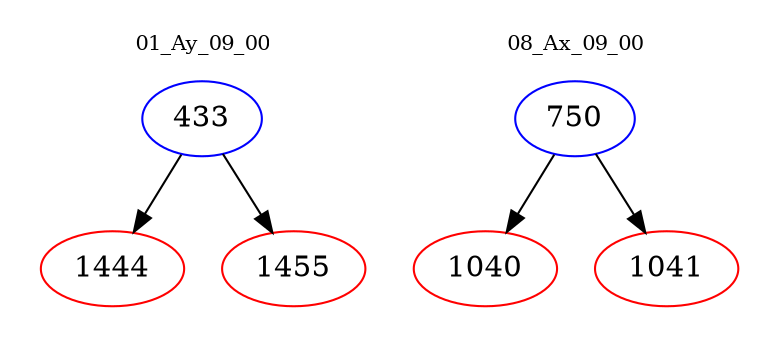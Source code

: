 digraph{
subgraph cluster_0 {
color = white
label = "01_Ay_09_00";
fontsize=10;
T0_433 [label="433", color="blue"]
T0_433 -> T0_1444 [color="black"]
T0_1444 [label="1444", color="red"]
T0_433 -> T0_1455 [color="black"]
T0_1455 [label="1455", color="red"]
}
subgraph cluster_1 {
color = white
label = "08_Ax_09_00";
fontsize=10;
T1_750 [label="750", color="blue"]
T1_750 -> T1_1040 [color="black"]
T1_1040 [label="1040", color="red"]
T1_750 -> T1_1041 [color="black"]
T1_1041 [label="1041", color="red"]
}
}
